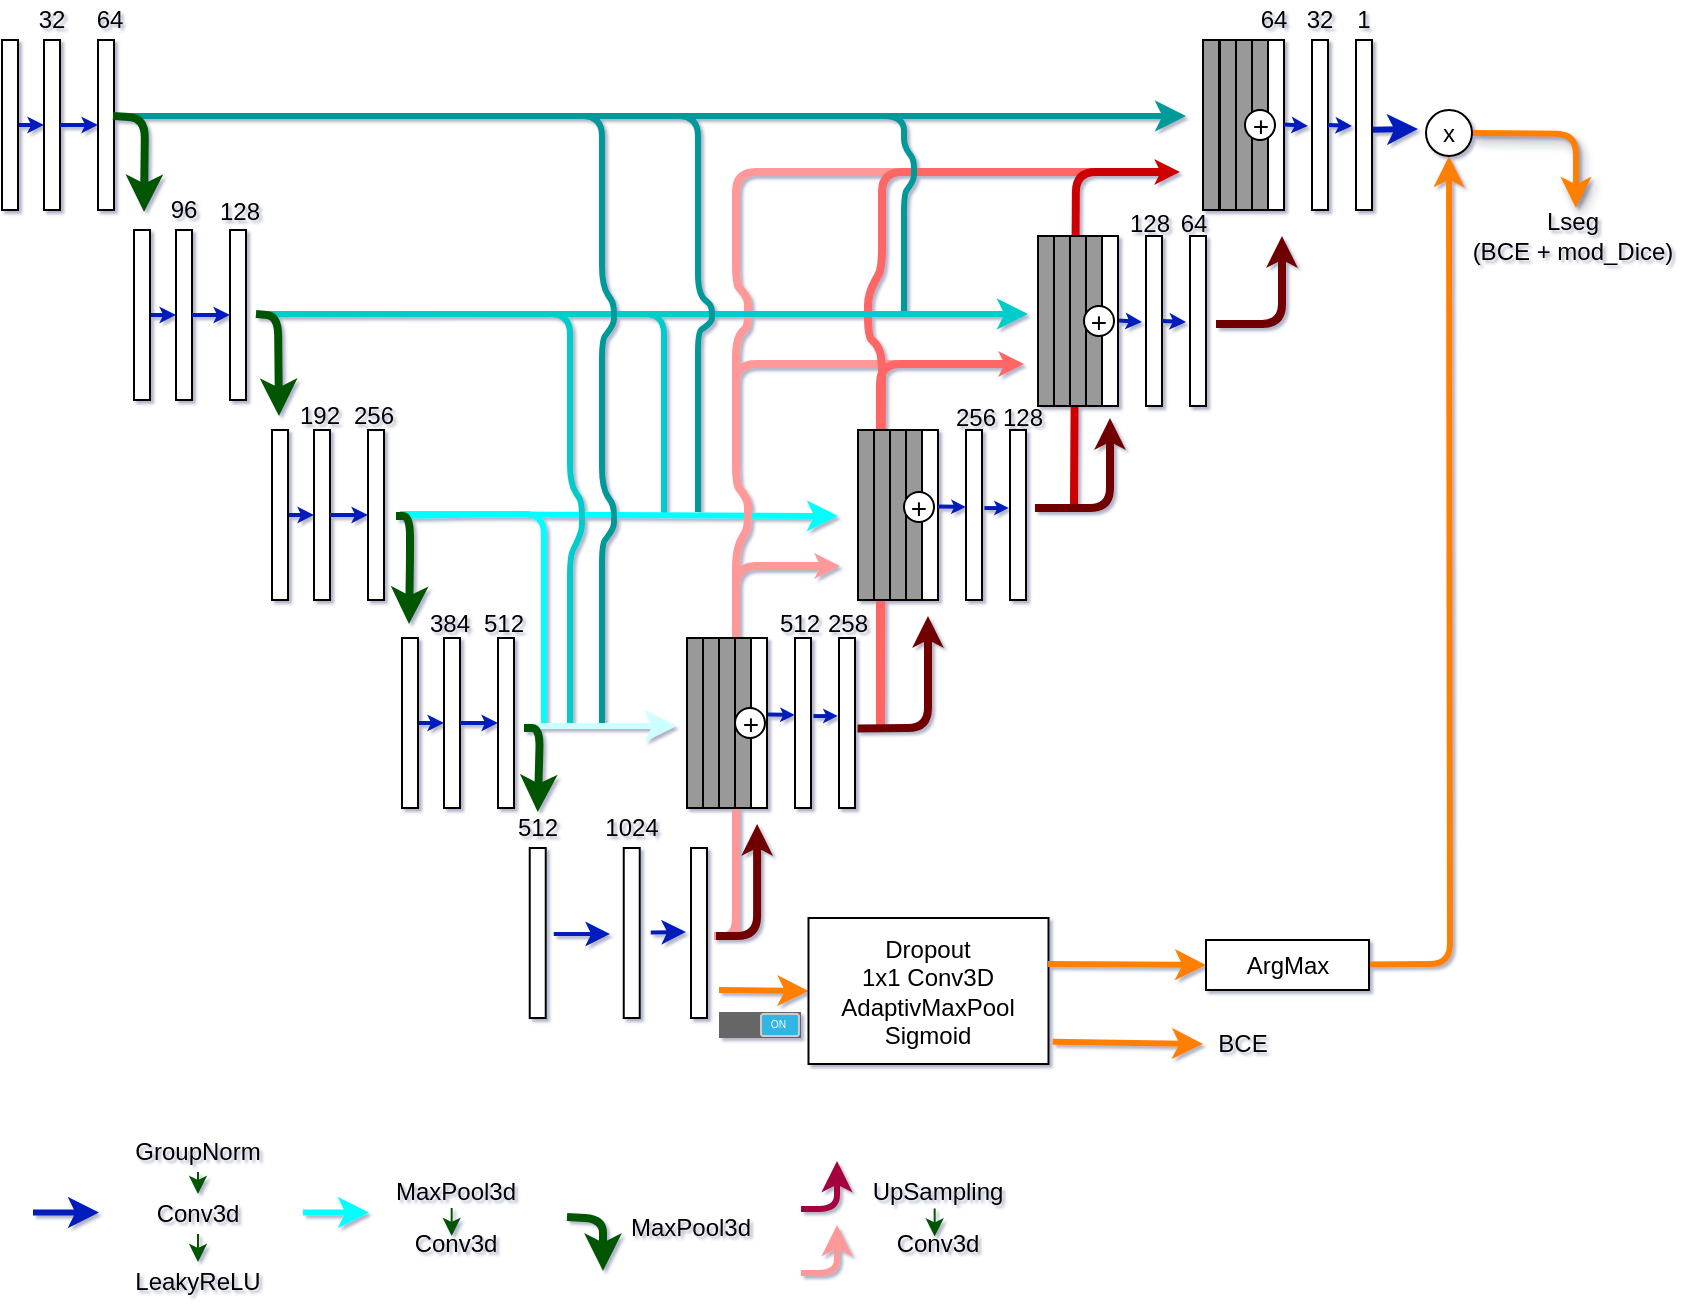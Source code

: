 <mxfile>
    <diagram id="_TOjUYoqqBVYfNQ4Psjr" name="Page-1">
        <mxGraphModel dx="988" dy="548" grid="0" gridSize="10" guides="1" tooltips="1" connect="1" arrows="1" fold="1" page="1" pageScale="1" pageWidth="850" pageHeight="1100" background="#FFFFFF" math="0" shadow="1">
            <root>
                <mxCell id="0"/>
                <mxCell id="1" parent="0"/>
                <mxCell id="22" style="edgeStyle=none;html=1;fillColor=#1ba1e2;targetPerimeterSpacing=4;sourcePerimeterSpacing=9;strokeWidth=4;shadow=0;endSize=0;startSize=4;strokeColor=#FF9999;" parent="1" edge="1">
                    <mxGeometry relative="1" as="geometry">
                        <mxPoint x="426" y="347" as="targetPoint"/>
                        <mxPoint x="363" y="532" as="sourcePoint"/>
                        <Array as="points">
                            <mxPoint x="374" y="532"/>
                            <mxPoint x="374" y="347"/>
                        </Array>
                    </mxGeometry>
                </mxCell>
                <mxCell id="66" style="edgeStyle=none;html=1;fillColor=#1ba1e2;targetPerimeterSpacing=4;sourcePerimeterSpacing=9;strokeWidth=4;shadow=0;endSize=0;startSize=4;strokeColor=#FF9999;endArrow=none;endFill=0;" parent="1" edge="1">
                    <mxGeometry relative="1" as="geometry">
                        <mxPoint x="501" y="246" as="targetPoint"/>
                        <mxPoint x="374" y="286" as="sourcePoint"/>
                        <Array as="points">
                            <mxPoint x="374" y="274"/>
                            <mxPoint x="374" y="246"/>
                        </Array>
                    </mxGeometry>
                </mxCell>
                <mxCell id="115" style="edgeStyle=none;html=1;shadow=0;sourcePerimeterSpacing=9;targetPerimeterSpacing=3;strokeWidth=3;fillColor=#f0a30a;strokeColor=#FF8000;exitX=0.25;exitY=1;exitDx=0;exitDy=0;entryX=0;entryY=0.5;entryDx=0;entryDy=0;" parent="1" target="124" edge="1">
                    <mxGeometry relative="1" as="geometry">
                        <mxPoint x="402" y="559" as="targetPoint"/>
                        <mxPoint x="365.5" y="559" as="sourcePoint"/>
                    </mxGeometry>
                </mxCell>
                <mxCell id="143" style="edgeStyle=none;html=1;strokeWidth=3;fillColor=#e3c800;strokeColor=#FF8000;exitX=1.017;exitY=0.847;exitDx=0;exitDy=0;entryX=0;entryY=0.5;entryDx=0;entryDy=0;exitPerimeter=0;" parent="1" source="124" target="157" edge="1">
                    <mxGeometry relative="1" as="geometry">
                        <mxPoint x="448" y="665" as="targetPoint"/>
                    </mxGeometry>
                </mxCell>
                <mxCell id="124" value="Dropout&lt;br&gt;1x1 Conv3D&lt;br&gt;AdaptivMaxPool&lt;br&gt;Sigmoid" style="rounded=0;whiteSpace=wrap;html=1;" parent="1" vertex="1">
                    <mxGeometry x="410.25" y="523" width="120" height="73" as="geometry"/>
                </mxCell>
                <mxCell id="125" style="edgeStyle=none;html=1;shadow=0;sourcePerimeterSpacing=9;targetPerimeterSpacing=3;strokeWidth=3;fillColor=#f0a30a;entryX=0;entryY=0.5;entryDx=0;entryDy=0;strokeColor=#FF8000;" parent="1" target="126" edge="1">
                    <mxGeometry relative="1" as="geometry">
                        <mxPoint x="914.5" y="770" as="targetPoint"/>
                        <mxPoint x="530" y="546" as="sourcePoint"/>
                        <Array as="points"/>
                    </mxGeometry>
                </mxCell>
                <mxCell id="161" style="edgeStyle=none;html=1;entryX=0.5;entryY=1;entryDx=0;entryDy=0;fillColor=#f0a30a;strokeWidth=3;strokeColor=#FF8000;" parent="1" source="126" target="158" edge="1">
                    <mxGeometry relative="1" as="geometry">
                        <Array as="points">
                            <mxPoint x="731" y="546"/>
                        </Array>
                    </mxGeometry>
                </mxCell>
                <mxCell id="126" value="ArgMax" style="rounded=0;whiteSpace=wrap;html=1;" parent="1" vertex="1">
                    <mxGeometry x="609" y="534" width="81.5" height="25" as="geometry"/>
                </mxCell>
                <mxCell id="130" style="edgeStyle=none;html=1;strokeColor=#001DBC;fillColor=#0050ef;strokeWidth=3;entryX=0;entryY=0.5;entryDx=0;entryDy=0;" parent="1" edge="1">
                    <mxGeometry relative="1" as="geometry">
                        <mxPoint x="715.0" y="128.5" as="targetPoint"/>
                        <mxPoint x="685" y="129" as="sourcePoint"/>
                    </mxGeometry>
                </mxCell>
                <mxCell id="157" value="&lt;font color=&quot;#000000&quot;&gt;BCE&lt;/font&gt;" style="text;html=1;strokeColor=none;fillColor=none;align=center;verticalAlign=middle;whiteSpace=wrap;rounded=0;" parent="1" vertex="1">
                    <mxGeometry x="607.5" y="576" width="39" height="20" as="geometry"/>
                </mxCell>
                <mxCell id="159" style="edgeStyle=none;html=1;shadow=1;strokeWidth=3;exitX=1;exitY=0.5;exitDx=0;exitDy=0;endSize=6;jumpSize=6;strokeColor=#FF8000;" parent="1" source="158" edge="1">
                    <mxGeometry relative="1" as="geometry">
                        <mxPoint x="794" y="168" as="targetPoint"/>
                        <Array as="points">
                            <mxPoint x="794" y="131"/>
                        </Array>
                    </mxGeometry>
                </mxCell>
                <mxCell id="158" value="x" style="ellipse;whiteSpace=wrap;html=1;aspect=fixed;" parent="1" vertex="1">
                    <mxGeometry x="719" y="119" width="23" height="23" as="geometry"/>
                </mxCell>
                <mxCell id="160" value="&lt;font color=&quot;#000000&quot;&gt;Lseg&lt;br&gt;(BCE + mod_Dice)&lt;br&gt;&lt;/font&gt;" style="text;html=1;strokeColor=none;fillColor=none;align=center;verticalAlign=middle;whiteSpace=wrap;rounded=0;" parent="1" vertex="1">
                    <mxGeometry x="736" y="172" width="113" height="20" as="geometry"/>
                </mxCell>
                <mxCell id="165" style="edgeStyle=none;html=1;strokeWidth=3;fillColor=#0050ef;strokeColor=#001DBC;" parent="1" edge="1">
                    <mxGeometry relative="1" as="geometry">
                        <mxPoint x="22.5" y="670.29" as="sourcePoint"/>
                        <mxPoint x="55.5" y="670.29" as="targetPoint"/>
                    </mxGeometry>
                </mxCell>
                <mxCell id="166" style="edgeStyle=none;html=1;exitX=1;exitY=0.5;exitDx=0;exitDy=0;fillColor=#008a00;strokeColor=#005700;strokeWidth=4;" parent="1" edge="1">
                    <mxGeometry relative="1" as="geometry">
                        <mxPoint x="307.5" y="699.5" as="targetPoint"/>
                        <mxPoint x="289.5" y="672.5" as="sourcePoint"/>
                        <Array as="points">
                            <mxPoint x="307.5" y="673.5"/>
                        </Array>
                    </mxGeometry>
                </mxCell>
                <mxCell id="168" style="edgeStyle=none;html=1;strokeWidth=3;fillColor=#d80073;strokeColor=#A50040;" parent="1" edge="1">
                    <mxGeometry relative="1" as="geometry">
                        <mxPoint x="424.5" y="644.5" as="targetPoint"/>
                        <mxPoint x="406.5" y="668.5" as="sourcePoint"/>
                        <Array as="points">
                            <mxPoint x="424.5" y="668.5"/>
                        </Array>
                    </mxGeometry>
                </mxCell>
                <mxCell id="170" value="&lt;font color=&quot;#000000&quot;&gt;MaxPool3d&lt;/font&gt;" style="text;html=1;strokeColor=none;fillColor=none;align=center;verticalAlign=middle;whiteSpace=wrap;rounded=0;" parent="1" vertex="1">
                    <mxGeometry x="307" y="668" width="89" height="20" as="geometry"/>
                </mxCell>
                <mxCell id="174" style="edgeStyle=none;html=1;strokeWidth=1;fillColor=#008a00;strokeColor=#005700;" parent="1" source="175" target="177" edge="1">
                    <mxGeometry relative="1" as="geometry"/>
                </mxCell>
                <mxCell id="175" value="&lt;font color=&quot;#000000&quot;&gt;GroupNorm&lt;/font&gt;" style="text;html=1;strokeColor=none;fillColor=none;align=center;verticalAlign=middle;whiteSpace=wrap;rounded=0;" parent="1" vertex="1">
                    <mxGeometry x="70" y="630" width="70" height="20" as="geometry"/>
                </mxCell>
                <mxCell id="176" style="edgeStyle=none;html=1;strokeWidth=1;fillColor=#008a00;strokeColor=#005700;" parent="1" source="177" target="178" edge="1">
                    <mxGeometry relative="1" as="geometry"/>
                </mxCell>
                <mxCell id="177" value="&lt;font color=&quot;#000000&quot;&gt;Conv3d&lt;/font&gt;" style="text;html=1;strokeColor=none;fillColor=none;align=center;verticalAlign=middle;whiteSpace=wrap;rounded=0;" parent="1" vertex="1">
                    <mxGeometry x="70" y="661" width="70" height="20" as="geometry"/>
                </mxCell>
                <mxCell id="178" value="&lt;font color=&quot;#000000&quot;&gt;LeakyReLU&lt;/font&gt;" style="text;html=1;strokeColor=none;fillColor=none;align=center;verticalAlign=middle;whiteSpace=wrap;rounded=0;" parent="1" vertex="1">
                    <mxGeometry x="70" y="695" width="70" height="20" as="geometry"/>
                </mxCell>
                <mxCell id="184" style="edgeStyle=none;html=1;strokeWidth=3;fillColor=#d80073;strokeColor=#FF9999;" parent="1" edge="1">
                    <mxGeometry relative="1" as="geometry">
                        <mxPoint x="424.5" y="676.5" as="targetPoint"/>
                        <mxPoint x="406.5" y="700.5" as="sourcePoint"/>
                        <Array as="points">
                            <mxPoint x="424.5" y="700.5"/>
                        </Array>
                    </mxGeometry>
                </mxCell>
                <mxCell id="185" style="edgeStyle=none;html=1;strokeWidth=3;fillColor=#0050ef;strokeColor=#00FFFF;" parent="1" edge="1">
                    <mxGeometry relative="1" as="geometry">
                        <mxPoint x="157.5" y="670.29" as="sourcePoint"/>
                        <mxPoint x="190.5" y="670.29" as="targetPoint"/>
                    </mxGeometry>
                </mxCell>
                <mxCell id="186" value="&lt;font color=&quot;#000000&quot;&gt;Conv3d&lt;/font&gt;" style="text;html=1;strokeColor=none;fillColor=none;align=center;verticalAlign=middle;whiteSpace=wrap;rounded=0;" parent="1" vertex="1">
                    <mxGeometry x="198.5" y="676" width="70" height="20" as="geometry"/>
                </mxCell>
                <mxCell id="187" value="&lt;font color=&quot;#000000&quot;&gt;MaxPool3d&lt;/font&gt;" style="text;html=1;strokeColor=none;fillColor=none;align=center;verticalAlign=middle;whiteSpace=wrap;rounded=0;" parent="1" vertex="1">
                    <mxGeometry x="198.5" y="650" width="70" height="20" as="geometry"/>
                </mxCell>
                <mxCell id="188" style="edgeStyle=none;html=1;strokeWidth=1;fillColor=#008a00;strokeColor=#005700;" parent="1" edge="1">
                    <mxGeometry relative="1" as="geometry">
                        <mxPoint x="231.83" y="668" as="sourcePoint"/>
                        <mxPoint x="231.83" y="682" as="targetPoint"/>
                    </mxGeometry>
                </mxCell>
                <mxCell id="189" style="edgeStyle=none;html=1;strokeWidth=2;fillColor=#0050ef;strokeColor=#001DBC;entryX=0;entryY=0.5;entryDx=0;entryDy=0;endSize=2;" parent="1" source="190" target="192" edge="1">
                    <mxGeometry relative="1" as="geometry">
                        <mxPoint x="26" y="127" as="targetPoint"/>
                    </mxGeometry>
                </mxCell>
                <mxCell id="190" value="" style="rounded=0;whiteSpace=wrap;html=1;" parent="1" vertex="1">
                    <mxGeometry x="7" y="84" width="8" height="85" as="geometry"/>
                </mxCell>
                <mxCell id="191" value="" style="rounded=0;whiteSpace=wrap;html=1;" parent="1" vertex="1">
                    <mxGeometry x="55" y="84" width="8" height="85" as="geometry"/>
                </mxCell>
                <mxCell id="192" value="" style="rounded=0;whiteSpace=wrap;html=1;" parent="1" vertex="1">
                    <mxGeometry x="28" y="84" width="8" height="85" as="geometry"/>
                </mxCell>
                <mxCell id="193" value="&lt;font color=&quot;#000000&quot;&gt;32&lt;/font&gt;" style="text;html=1;strokeColor=none;fillColor=none;align=center;verticalAlign=middle;whiteSpace=wrap;rounded=0;" parent="1" vertex="1">
                    <mxGeometry x="12" y="64" width="40" height="20" as="geometry"/>
                </mxCell>
                <mxCell id="194" style="edgeStyle=none;html=1;strokeWidth=2;fillColor=#0050ef;strokeColor=#001DBC;entryX=0;entryY=0.5;entryDx=0;entryDy=0;exitX=1;exitY=0.5;exitDx=0;exitDy=0;endSize=2;" parent="1" source="192" target="191" edge="1">
                    <mxGeometry relative="1" as="geometry">
                        <mxPoint x="25" y="136.5" as="sourcePoint"/>
                        <mxPoint x="38" y="136.5" as="targetPoint"/>
                    </mxGeometry>
                </mxCell>
                <mxCell id="195" value="&lt;font color=&quot;#000000&quot;&gt;64&lt;/font&gt;" style="text;html=1;strokeColor=none;fillColor=none;align=center;verticalAlign=middle;whiteSpace=wrap;rounded=0;" parent="1" vertex="1">
                    <mxGeometry x="41" y="64" width="40" height="20" as="geometry"/>
                </mxCell>
                <mxCell id="196" value="" style="rounded=0;whiteSpace=wrap;html=1;" parent="1" vertex="1">
                    <mxGeometry x="662" y="84" width="8" height="85" as="geometry"/>
                </mxCell>
                <mxCell id="197" value="&lt;font color=&quot;#000000&quot;&gt;32&lt;/font&gt;&lt;span style=&quot;color: rgba(0 , 0 , 0 , 0) ; font-family: monospace ; font-size: 0px&quot;&gt;%3CmxGraphModel%3E%3Croot%3E%3CmxCell%20id%3D%220%22%2F%3E%3CmxCell%20id%3D%221%22%20parent%3D%220%22%2F%3E%3CmxCell%20id%3D%222%22%20value%3D%22%22%20style%3D%22rounded%3D0%3BwhiteSpace%3Dwrap%3Bhtml%3D1%3BfillColor%3D%23999999%3B%22%20vertex%3D%221%22%20parent%3D%221%22%3E%3CmxGeometry%20x%3D%22435%22%20y%3D%22279%22%20width%3D%228%22%20height%3D%2285%22%20as%3D%22geometry%22%2F%3E%3C%2FmxCell%3E%3C%2Froot%3E%3C%2FmxGraphModel%3E&lt;/span&gt;" style="text;html=1;strokeColor=none;fillColor=none;align=center;verticalAlign=middle;whiteSpace=wrap;rounded=0;" parent="1" vertex="1">
                    <mxGeometry x="646" y="64" width="40" height="20" as="geometry"/>
                </mxCell>
                <mxCell id="198" value="&lt;font color=&quot;#000000&quot;&gt;64&lt;/font&gt;" style="text;html=1;strokeColor=none;fillColor=none;align=center;verticalAlign=middle;whiteSpace=wrap;rounded=0;" parent="1" vertex="1">
                    <mxGeometry x="622.5" y="64" width="40" height="20" as="geometry"/>
                </mxCell>
                <mxCell id="199" style="edgeStyle=none;html=1;strokeWidth=2;fillColor=#0050ef;strokeColor=#001DBC;exitX=1;exitY=0.5;exitDx=0;exitDy=0;endSize=2;" parent="1" source="196" edge="1">
                    <mxGeometry relative="1" as="geometry">
                        <mxPoint x="681" y="163" as="sourcePoint"/>
                        <mxPoint x="682" y="127" as="targetPoint"/>
                        <Array as="points"/>
                    </mxGeometry>
                </mxCell>
                <mxCell id="200" value="" style="rounded=0;whiteSpace=wrap;html=1;" parent="1" vertex="1">
                    <mxGeometry x="684" y="84" width="8" height="85" as="geometry"/>
                </mxCell>
                <mxCell id="201" value="" style="rounded=0;whiteSpace=wrap;html=1;" parent="1" vertex="1">
                    <mxGeometry x="640" y="84" width="8" height="85" as="geometry"/>
                </mxCell>
                <mxCell id="202" value="" style="rounded=0;whiteSpace=wrap;html=1;fillColor=#999999;" parent="1" vertex="1">
                    <mxGeometry x="632" y="84" width="8" height="85" as="geometry"/>
                </mxCell>
                <mxCell id="203" style="edgeStyle=none;html=1;strokeWidth=2;fillColor=#0050ef;strokeColor=#001DBC;exitX=1;exitY=0.5;exitDx=0;exitDy=0;endSize=2;" parent="1" edge="1">
                    <mxGeometry relative="1" as="geometry">
                        <mxPoint x="648" y="126.25" as="sourcePoint"/>
                        <mxPoint x="660" y="127" as="targetPoint"/>
                        <Array as="points"/>
                    </mxGeometry>
                </mxCell>
                <mxCell id="205" value="" style="rounded=0;whiteSpace=wrap;html=1;fillColor=#999999;" parent="1" vertex="1">
                    <mxGeometry x="624" y="84" width="8" height="85" as="geometry"/>
                </mxCell>
                <mxCell id="204" value="&lt;font style=&quot;font-size: 14px&quot;&gt;+&lt;/font&gt;" style="ellipse;whiteSpace=wrap;html=1;aspect=fixed;" parent="1" vertex="1">
                    <mxGeometry x="628.5" y="119" width="15" height="15" as="geometry"/>
                </mxCell>
                <mxCell id="206" style="edgeStyle=none;html=1;strokeWidth=2;fillColor=#0050ef;strokeColor=#001DBC;entryX=0;entryY=0.5;entryDx=0;entryDy=0;endSize=2;" parent="1" source="207" target="209" edge="1">
                    <mxGeometry relative="1" as="geometry">
                        <mxPoint x="92" y="222" as="targetPoint"/>
                    </mxGeometry>
                </mxCell>
                <mxCell id="207" value="" style="rounded=0;whiteSpace=wrap;html=1;" parent="1" vertex="1">
                    <mxGeometry x="73" y="179" width="8" height="85" as="geometry"/>
                </mxCell>
                <mxCell id="208" value="" style="rounded=0;whiteSpace=wrap;html=1;" parent="1" vertex="1">
                    <mxGeometry x="121" y="179" width="8" height="85" as="geometry"/>
                </mxCell>
                <mxCell id="209" value="" style="rounded=0;whiteSpace=wrap;html=1;" parent="1" vertex="1">
                    <mxGeometry x="94" y="179" width="8" height="85" as="geometry"/>
                </mxCell>
                <mxCell id="210" value="&lt;font color=&quot;#000000&quot;&gt;96&lt;/font&gt;" style="text;html=1;strokeColor=none;fillColor=none;align=center;verticalAlign=middle;whiteSpace=wrap;rounded=0;" parent="1" vertex="1">
                    <mxGeometry x="78" y="159" width="40" height="20" as="geometry"/>
                </mxCell>
                <mxCell id="211" style="edgeStyle=none;html=1;strokeWidth=2;fillColor=#0050ef;strokeColor=#001DBC;entryX=0;entryY=0.5;entryDx=0;entryDy=0;exitX=1;exitY=0.5;exitDx=0;exitDy=0;endSize=2;" parent="1" source="209" target="208" edge="1">
                    <mxGeometry relative="1" as="geometry">
                        <mxPoint x="91" y="231.5" as="sourcePoint"/>
                        <mxPoint x="104" y="231.5" as="targetPoint"/>
                    </mxGeometry>
                </mxCell>
                <mxCell id="212" value="&lt;font color=&quot;#000000&quot;&gt;128&lt;/font&gt;" style="text;html=1;strokeColor=none;fillColor=none;align=center;verticalAlign=middle;whiteSpace=wrap;rounded=0;" parent="1" vertex="1">
                    <mxGeometry x="105.5" y="160" width="40" height="20" as="geometry"/>
                </mxCell>
                <mxCell id="225" value="&lt;font color=&quot;#000000&quot;&gt;128&lt;/font&gt;" style="text;html=1;strokeColor=none;fillColor=none;align=center;verticalAlign=middle;whiteSpace=wrap;rounded=0;" parent="1" vertex="1">
                    <mxGeometry x="560.5" y="166" width="40" height="20" as="geometry"/>
                </mxCell>
                <mxCell id="226" value="&lt;font color=&quot;#000000&quot;&gt;64&lt;/font&gt;" style="text;html=1;strokeColor=none;fillColor=none;align=center;verticalAlign=middle;whiteSpace=wrap;rounded=0;" parent="1" vertex="1">
                    <mxGeometry x="582.5" y="166" width="40" height="20" as="geometry"/>
                </mxCell>
                <mxCell id="228" style="edgeStyle=none;html=1;strokeWidth=2;fillColor=#0050ef;strokeColor=#001DBC;entryX=0;entryY=0.5;entryDx=0;entryDy=0;endSize=2;" parent="1" source="229" target="231" edge="1">
                    <mxGeometry relative="1" as="geometry">
                        <mxPoint x="161" y="322" as="targetPoint"/>
                    </mxGeometry>
                </mxCell>
                <mxCell id="229" value="" style="rounded=0;whiteSpace=wrap;html=1;" parent="1" vertex="1">
                    <mxGeometry x="142" y="279" width="8" height="85" as="geometry"/>
                </mxCell>
                <mxCell id="230" value="" style="rounded=0;whiteSpace=wrap;html=1;" parent="1" vertex="1">
                    <mxGeometry x="190" y="279" width="8" height="85" as="geometry"/>
                </mxCell>
                <mxCell id="231" value="" style="rounded=0;whiteSpace=wrap;html=1;" parent="1" vertex="1">
                    <mxGeometry x="163" y="279" width="8" height="85" as="geometry"/>
                </mxCell>
                <mxCell id="232" style="edgeStyle=none;html=1;strokeWidth=2;fillColor=#0050ef;strokeColor=#001DBC;entryX=0;entryY=0.5;entryDx=0;entryDy=0;exitX=1;exitY=0.5;exitDx=0;exitDy=0;endSize=2;" parent="1" source="231" target="230" edge="1">
                    <mxGeometry relative="1" as="geometry">
                        <mxPoint x="160" y="331.5" as="sourcePoint"/>
                        <mxPoint x="173" y="331.5" as="targetPoint"/>
                    </mxGeometry>
                </mxCell>
                <mxCell id="75" style="edgeStyle=none;html=1;fillColor=#a20025;strokeColor=#6F0000;targetPerimeterSpacing=3;sourcePerimeterSpacing=9;strokeWidth=4;endSize=3;startSize=3;" parent="1" edge="1">
                    <mxGeometry relative="1" as="geometry">
                        <mxPoint x="561" y="273" as="targetPoint"/>
                        <mxPoint x="523.5" y="318" as="sourcePoint"/>
                        <Array as="points">
                            <mxPoint x="561" y="318"/>
                        </Array>
                    </mxGeometry>
                </mxCell>
                <mxCell id="244" value="&lt;font color=&quot;#000000&quot;&gt;256&lt;/font&gt;" style="text;html=1;strokeColor=none;fillColor=none;align=center;verticalAlign=middle;whiteSpace=wrap;rounded=0;" parent="1" vertex="1">
                    <mxGeometry x="172.5" y="262" width="40" height="20" as="geometry"/>
                </mxCell>
                <mxCell id="245" value="&lt;font color=&quot;#000000&quot;&gt;192&lt;/font&gt;" style="text;html=1;strokeColor=none;fillColor=none;align=center;verticalAlign=middle;whiteSpace=wrap;rounded=0;" parent="1" vertex="1">
                    <mxGeometry x="145.5" y="262" width="40" height="20" as="geometry"/>
                </mxCell>
                <mxCell id="247" value="&lt;font color=&quot;#000000&quot;&gt;128&lt;/font&gt;" style="text;html=1;strokeColor=none;fillColor=none;align=center;verticalAlign=middle;whiteSpace=wrap;rounded=0;" parent="1" vertex="1">
                    <mxGeometry x="496.5" y="263" width="40.5" height="20" as="geometry"/>
                </mxCell>
                <mxCell id="251" style="edgeStyle=none;html=1;strokeWidth=2;fillColor=#0050ef;strokeColor=#001DBC;entryX=0;entryY=0.5;entryDx=0;entryDy=0;endSize=2;" parent="1" source="252" target="254" edge="1">
                    <mxGeometry relative="1" as="geometry">
                        <mxPoint x="226" y="426" as="targetPoint"/>
                    </mxGeometry>
                </mxCell>
                <mxCell id="252" value="" style="rounded=0;whiteSpace=wrap;html=1;" parent="1" vertex="1">
                    <mxGeometry x="207" y="383" width="8" height="85" as="geometry"/>
                </mxCell>
                <mxCell id="253" value="" style="rounded=0;whiteSpace=wrap;html=1;" parent="1" vertex="1">
                    <mxGeometry x="255" y="383" width="8" height="85" as="geometry"/>
                </mxCell>
                <mxCell id="254" value="" style="rounded=0;whiteSpace=wrap;html=1;" parent="1" vertex="1">
                    <mxGeometry x="228" y="383" width="8" height="85" as="geometry"/>
                </mxCell>
                <mxCell id="255" style="edgeStyle=none;html=1;strokeWidth=2;fillColor=#0050ef;strokeColor=#001DBC;entryX=0;entryY=0.5;entryDx=0;entryDy=0;exitX=1;exitY=0.5;exitDx=0;exitDy=0;endSize=2;" parent="1" source="254" target="253" edge="1">
                    <mxGeometry relative="1" as="geometry">
                        <mxPoint x="225" y="435.5" as="sourcePoint"/>
                        <mxPoint x="238" y="435.5" as="targetPoint"/>
                    </mxGeometry>
                </mxCell>
                <mxCell id="256" value="" style="rounded=0;whiteSpace=wrap;html=1;" parent="1" vertex="1">
                    <mxGeometry x="403.5" y="383" width="8" height="85" as="geometry"/>
                </mxCell>
                <mxCell id="257" style="edgeStyle=none;html=1;strokeWidth=2;fillColor=#0050ef;strokeColor=#001DBC;exitX=1.15;exitY=0.471;exitDx=0;exitDy=0;exitPerimeter=0;startSize=3;endSize=1;entryX=-0.081;entryY=0.471;entryDx=0;entryDy=0;entryPerimeter=0;" parent="1" edge="1">
                    <mxGeometry relative="1" as="geometry">
                        <mxPoint x="412.7" y="422.035" as="sourcePoint"/>
                        <mxPoint x="424.852" y="422.035" as="targetPoint"/>
                        <Array as="points"/>
                    </mxGeometry>
                </mxCell>
                <mxCell id="258" value="" style="rounded=0;whiteSpace=wrap;html=1;" parent="1" vertex="1">
                    <mxGeometry x="425.5" y="383" width="8" height="85" as="geometry"/>
                </mxCell>
                <mxCell id="261" style="edgeStyle=none;html=1;strokeWidth=2;fillColor=#0050ef;strokeColor=#001DBC;exitX=1;exitY=0.5;exitDx=0;exitDy=0;endSize=1;entryX=-0.019;entryY=0.453;entryDx=0;entryDy=0;entryPerimeter=0;" parent="1" target="256" edge="1">
                    <mxGeometry relative="1" as="geometry">
                        <mxPoint x="389.5" y="421.25" as="sourcePoint"/>
                        <mxPoint x="401.5" y="422" as="targetPoint"/>
                        <Array as="points"/>
                    </mxGeometry>
                </mxCell>
                <mxCell id="266" value="&lt;font color=&quot;#000000&quot;&gt;512&lt;/font&gt;" style="text;html=1;strokeColor=none;fillColor=none;align=center;verticalAlign=middle;whiteSpace=wrap;rounded=0;" parent="1" vertex="1">
                    <mxGeometry x="237.5" y="366" width="40" height="20" as="geometry"/>
                </mxCell>
                <mxCell id="267" value="&lt;font color=&quot;#000000&quot;&gt;384&lt;/font&gt;" style="text;html=1;strokeColor=none;fillColor=none;align=center;verticalAlign=middle;whiteSpace=wrap;rounded=0;" parent="1" vertex="1">
                    <mxGeometry x="210.5" y="366" width="40" height="20" as="geometry"/>
                </mxCell>
                <mxCell id="268" value="&lt;font color=&quot;#000000&quot;&gt;512&lt;/font&gt;" style="text;html=1;strokeColor=none;fillColor=none;align=center;verticalAlign=middle;whiteSpace=wrap;rounded=0;" parent="1" vertex="1">
                    <mxGeometry x="385.75" y="366" width="40" height="20" as="geometry"/>
                </mxCell>
                <mxCell id="269" value="&lt;font color=&quot;#000000&quot;&gt;258&lt;/font&gt;" style="text;html=1;strokeColor=none;fillColor=none;align=center;verticalAlign=middle;whiteSpace=wrap;rounded=0;" parent="1" vertex="1">
                    <mxGeometry x="410.25" y="366" width="40" height="20" as="geometry"/>
                </mxCell>
                <mxCell id="271" value="&lt;font color=&quot;#000000&quot;&gt;512&lt;/font&gt;" style="text;html=1;strokeColor=none;fillColor=none;align=center;verticalAlign=middle;whiteSpace=wrap;rounded=0;" parent="1" vertex="1">
                    <mxGeometry x="254.87" y="468" width="40" height="20" as="geometry"/>
                </mxCell>
                <mxCell id="272" value="&lt;font color=&quot;#000000&quot;&gt;1024&lt;/font&gt;" style="text;html=1;strokeColor=none;fillColor=none;align=center;verticalAlign=middle;whiteSpace=wrap;rounded=0;" parent="1" vertex="1">
                    <mxGeometry x="301.87" y="468" width="40" height="20" as="geometry"/>
                </mxCell>
                <mxCell id="273" value="" style="rounded=0;whiteSpace=wrap;html=1;" parent="1" vertex="1">
                    <mxGeometry x="270.87" y="488" width="8" height="85" as="geometry"/>
                </mxCell>
                <mxCell id="274" value="" style="rounded=0;whiteSpace=wrap;html=1;" parent="1" vertex="1">
                    <mxGeometry x="317.87" y="488" width="8" height="85" as="geometry"/>
                </mxCell>
                <mxCell id="275" style="edgeStyle=none;html=1;strokeWidth=2;fillColor=#0050ef;strokeColor=#001DBC;" parent="1" edge="1">
                    <mxGeometry relative="1" as="geometry">
                        <mxPoint x="282.87" y="531" as="sourcePoint"/>
                        <mxPoint x="311" y="531" as="targetPoint"/>
                    </mxGeometry>
                </mxCell>
                <mxCell id="276" value="" style="rounded=0;whiteSpace=wrap;html=1;" parent="1" vertex="1">
                    <mxGeometry x="351.5" y="488" width="8" height="85" as="geometry"/>
                </mxCell>
                <mxCell id="277" style="edgeStyle=none;html=1;strokeWidth=2;fillColor=#0050ef;strokeColor=#001DBC;" parent="1" edge="1">
                    <mxGeometry relative="1" as="geometry">
                        <mxPoint x="331.37" y="530.21" as="sourcePoint"/>
                        <mxPoint x="349" y="530" as="targetPoint"/>
                    </mxGeometry>
                </mxCell>
                <mxCell id="111" style="edgeStyle=none;html=1;shadow=0;sourcePerimeterSpacing=9;targetPerimeterSpacing=3;strokeWidth=3;fillColor=#60a917;strokeColor=#009999;" parent="1" edge="1">
                    <mxGeometry relative="1" as="geometry">
                        <mxPoint x="599" y="122" as="targetPoint"/>
                        <mxPoint x="64" y="122" as="sourcePoint"/>
                    </mxGeometry>
                </mxCell>
                <mxCell id="281" style="edgeStyle=none;html=1;shadow=0;sourcePerimeterSpacing=9;targetPerimeterSpacing=3;strokeWidth=3;fillColor=#60a917;strokeColor=#00CCCC;endArrow=none;endFill=0;" parent="1" edge="1">
                    <mxGeometry relative="1" as="geometry">
                        <mxPoint x="338" y="323" as="targetPoint"/>
                        <mxPoint x="134.0" y="221.1" as="sourcePoint"/>
                        <Array as="points">
                            <mxPoint x="338" y="221"/>
                            <mxPoint x="338" y="305"/>
                        </Array>
                    </mxGeometry>
                </mxCell>
                <mxCell id="282" style="edgeStyle=none;html=1;shadow=0;sourcePerimeterSpacing=9;targetPerimeterSpacing=3;strokeWidth=3;fillColor=#60a917;strokeColor=#00FFFF;endArrow=none;endFill=0;" parent="1" edge="1">
                    <mxGeometry relative="1" as="geometry">
                        <mxPoint x="278" y="427" as="targetPoint"/>
                        <mxPoint x="206" y="321" as="sourcePoint"/>
                        <Array as="points">
                            <mxPoint x="278" y="321"/>
                            <mxPoint x="278" y="412"/>
                        </Array>
                    </mxGeometry>
                </mxCell>
                <mxCell id="118" style="edgeStyle=none;html=1;shadow=0;sourcePerimeterSpacing=9;targetPerimeterSpacing=3;strokeWidth=3;fillColor=#60a917;strokeColor=#00FFFF;" parent="1" edge="1">
                    <mxGeometry relative="1" as="geometry">
                        <mxPoint x="425" y="322" as="targetPoint"/>
                        <mxPoint x="205" y="322" as="sourcePoint"/>
                        <Array as="points">
                            <mxPoint x="249" y="321.26"/>
                        </Array>
                    </mxGeometry>
                </mxCell>
                <mxCell id="283" style="edgeStyle=none;html=1;shadow=0;sourcePerimeterSpacing=9;targetPerimeterSpacing=3;strokeWidth=3;fillColor=#60a917;strokeColor=#00CCCC;endArrow=none;endFill=0;" parent="1" edge="1">
                    <mxGeometry relative="1" as="geometry">
                        <mxPoint x="291" y="427" as="targetPoint"/>
                        <mxPoint x="135" y="221" as="sourcePoint"/>
                        <Array as="points">
                            <mxPoint x="291" y="221"/>
                            <mxPoint x="291" y="306"/>
                            <mxPoint x="297" y="315"/>
                            <mxPoint x="297" y="330"/>
                            <mxPoint x="291" y="342"/>
                            <mxPoint x="291" y="409"/>
                        </Array>
                    </mxGeometry>
                </mxCell>
                <mxCell id="285" style="edgeStyle=none;html=1;fillColor=#1ba1e2;targetPerimeterSpacing=4;sourcePerimeterSpacing=9;strokeWidth=4;shadow=0;endSize=0;startSize=4;strokeColor=#FF6666;" parent="1" edge="1">
                    <mxGeometry relative="1" as="geometry">
                        <mxPoint x="518" y="246" as="targetPoint"/>
                        <mxPoint x="446" y="430" as="sourcePoint"/>
                        <Array as="points">
                            <mxPoint x="446" y="246"/>
                        </Array>
                    </mxGeometry>
                </mxCell>
                <mxCell id="246" value="&lt;font color=&quot;#000000&quot;&gt;256&lt;/font&gt;" style="text;html=1;strokeColor=none;fillColor=none;align=center;verticalAlign=middle;whiteSpace=wrap;rounded=0;" parent="1" vertex="1">
                    <mxGeometry x="473.5" y="263" width="40" height="20" as="geometry"/>
                </mxCell>
                <mxCell id="76" style="edgeStyle=none;html=1;fillColor=#a20025;strokeColor=#6F0000;targetPerimeterSpacing=3;sourcePerimeterSpacing=9;strokeWidth=4;endSize=3;startSize=3;" parent="1" edge="1">
                    <mxGeometry relative="1" as="geometry">
                        <mxPoint x="647" y="182" as="targetPoint"/>
                        <mxPoint x="614" y="226" as="sourcePoint"/>
                        <Array as="points">
                            <mxPoint x="647" y="226"/>
                        </Array>
                    </mxGeometry>
                </mxCell>
                <mxCell id="214" value="" style="rounded=0;whiteSpace=wrap;html=1;" parent="1" vertex="1">
                    <mxGeometry x="579" y="182" width="8" height="85" as="geometry"/>
                </mxCell>
                <mxCell id="217" style="edgeStyle=none;html=1;strokeWidth=2;fillColor=#0050ef;strokeColor=#001DBC;exitX=1;exitY=0.5;exitDx=0;exitDy=0;endSize=2;" parent="1" source="214" edge="1">
                    <mxGeometry relative="1" as="geometry">
                        <mxPoint x="598" y="261" as="sourcePoint"/>
                        <mxPoint x="599" y="225" as="targetPoint"/>
                        <Array as="points"/>
                    </mxGeometry>
                </mxCell>
                <mxCell id="218" value="" style="rounded=0;whiteSpace=wrap;html=1;" parent="1" vertex="1">
                    <mxGeometry x="601" y="182" width="8" height="85" as="geometry"/>
                </mxCell>
                <mxCell id="221" style="edgeStyle=none;html=1;strokeWidth=2;fillColor=#0050ef;strokeColor=#001DBC;exitX=1;exitY=0.5;exitDx=0;exitDy=0;endSize=2;" parent="1" edge="1">
                    <mxGeometry relative="1" as="geometry">
                        <mxPoint x="565" y="224.25" as="sourcePoint"/>
                        <mxPoint x="577" y="225" as="targetPoint"/>
                        <Array as="points"/>
                    </mxGeometry>
                </mxCell>
                <mxCell id="71" style="edgeStyle=none;html=1;fillColor=#1ba1e2;targetPerimeterSpacing=4;sourcePerimeterSpacing=9;strokeWidth=4;shadow=0;endSize=0;startSize=4;strokeColor=#FF9999;endArrow=none;endFill=0;" parent="1" edge="1">
                    <mxGeometry relative="1" as="geometry">
                        <mxPoint x="584" y="150" as="targetPoint"/>
                        <mxPoint x="374" y="532" as="sourcePoint"/>
                        <Array as="points">
                            <mxPoint x="374" y="338"/>
                            <mxPoint x="380" y="328"/>
                            <mxPoint x="380" y="314"/>
                            <mxPoint x="374" y="306"/>
                            <mxPoint x="374" y="233"/>
                            <mxPoint x="380" y="227"/>
                            <mxPoint x="380" y="213"/>
                            <mxPoint x="374" y="206"/>
                            <mxPoint x="374" y="150"/>
                        </Array>
                    </mxGeometry>
                </mxCell>
                <mxCell id="288" style="edgeStyle=none;html=1;fillColor=#1ba1e2;targetPerimeterSpacing=4;sourcePerimeterSpacing=9;strokeWidth=4;shadow=0;endSize=0;startSize=4;strokeColor=#FF6666;endArrow=none;endFill=0;" parent="1" edge="1">
                    <mxGeometry relative="1" as="geometry">
                        <mxPoint x="558" y="150" as="targetPoint"/>
                        <mxPoint x="446.5" y="430" as="sourcePoint"/>
                        <Array as="points">
                            <mxPoint x="447" y="239"/>
                            <mxPoint x="440" y="232"/>
                            <mxPoint x="440" y="211"/>
                            <mxPoint x="447" y="198"/>
                            <mxPoint x="447" y="150"/>
                        </Array>
                    </mxGeometry>
                </mxCell>
                <mxCell id="290" style="edgeStyle=none;html=1;fillColor=#1ba1e2;targetPerimeterSpacing=4;sourcePerimeterSpacing=9;strokeWidth=4;shadow=0;endSize=0;startSize=4;endArrow=classic;endFill=1;strokeColor=#CC0000;" parent="1" edge="1">
                    <mxGeometry relative="1" as="geometry">
                        <mxPoint x="596" y="150" as="targetPoint"/>
                        <mxPoint x="543" y="316" as="sourcePoint"/>
                        <Array as="points">
                            <mxPoint x="544" y="150"/>
                        </Array>
                    </mxGeometry>
                </mxCell>
                <mxCell id="233" value="" style="rounded=0;whiteSpace=wrap;html=1;" parent="1" vertex="1">
                    <mxGeometry x="489" y="279" width="8" height="85" as="geometry"/>
                </mxCell>
                <mxCell id="234" style="edgeStyle=none;html=1;strokeWidth=2;fillColor=#0050ef;strokeColor=#001DBC;exitX=1.15;exitY=0.471;exitDx=0;exitDy=0;exitPerimeter=0;startSize=3;endSize=1;entryX=-0.081;entryY=0.471;entryDx=0;entryDy=0;entryPerimeter=0;" parent="1" edge="1">
                    <mxGeometry relative="1" as="geometry">
                        <mxPoint x="498.2" y="318.035" as="sourcePoint"/>
                        <mxPoint x="510.352" y="318.035" as="targetPoint"/>
                        <Array as="points"/>
                    </mxGeometry>
                </mxCell>
                <mxCell id="235" value="" style="rounded=0;whiteSpace=wrap;html=1;" parent="1" vertex="1">
                    <mxGeometry x="511" y="279" width="8" height="85" as="geometry"/>
                </mxCell>
                <mxCell id="236" value="" style="rounded=0;whiteSpace=wrap;html=1;" parent="1" vertex="1">
                    <mxGeometry x="467" y="279" width="8" height="85" as="geometry"/>
                </mxCell>
                <mxCell id="237" value="" style="rounded=0;whiteSpace=wrap;html=1;fillColor=#999999;" parent="1" vertex="1">
                    <mxGeometry x="459" y="279" width="8" height="85" as="geometry"/>
                </mxCell>
                <mxCell id="238" style="edgeStyle=none;html=1;strokeWidth=2;fillColor=#0050ef;strokeColor=#001DBC;exitX=1;exitY=0.5;exitDx=0;exitDy=0;endSize=1;entryX=-0.019;entryY=0.453;entryDx=0;entryDy=0;entryPerimeter=0;" parent="1" target="233" edge="1">
                    <mxGeometry relative="1" as="geometry">
                        <mxPoint x="475" y="317.25" as="sourcePoint"/>
                        <mxPoint x="487" y="318" as="targetPoint"/>
                        <Array as="points"/>
                    </mxGeometry>
                </mxCell>
                <mxCell id="239" value="" style="rounded=0;whiteSpace=wrap;html=1;fillColor=#999999;" parent="1" vertex="1">
                    <mxGeometry x="451" y="279" width="8" height="85" as="geometry"/>
                </mxCell>
                <mxCell id="241" value="" style="rounded=0;whiteSpace=wrap;html=1;fillColor=#999999;" parent="1" vertex="1">
                    <mxGeometry x="443" y="279" width="8" height="85" as="geometry"/>
                </mxCell>
                <mxCell id="243" value="" style="rounded=0;whiteSpace=wrap;html=1;fillColor=#999999;" parent="1" vertex="1">
                    <mxGeometry x="435" y="279" width="8" height="85" as="geometry"/>
                </mxCell>
                <mxCell id="240" value="&lt;font style=&quot;font-size: 14px&quot;&gt;+&lt;/font&gt;" style="ellipse;whiteSpace=wrap;html=1;aspect=fixed;" parent="1" vertex="1">
                    <mxGeometry x="458" y="310" width="15" height="15" as="geometry"/>
                </mxCell>
                <mxCell id="219" value="" style="rounded=0;whiteSpace=wrap;html=1;" parent="1" vertex="1">
                    <mxGeometry x="557" y="182" width="8" height="85" as="geometry"/>
                </mxCell>
                <mxCell id="220" value="" style="rounded=0;whiteSpace=wrap;html=1;fillColor=#999999;" parent="1" vertex="1">
                    <mxGeometry x="549" y="182" width="8" height="85" as="geometry"/>
                </mxCell>
                <mxCell id="222" value="" style="rounded=0;whiteSpace=wrap;html=1;fillColor=#999999;" parent="1" vertex="1">
                    <mxGeometry x="541" y="182" width="8" height="85" as="geometry"/>
                </mxCell>
                <mxCell id="223" value="&lt;font style=&quot;font-size: 14px&quot;&gt;+&lt;/font&gt;" style="ellipse;whiteSpace=wrap;html=1;aspect=fixed;" parent="1" vertex="1">
                    <mxGeometry x="548" y="217" width="15" height="15" as="geometry"/>
                </mxCell>
                <mxCell id="224" value="" style="rounded=0;whiteSpace=wrap;html=1;fillColor=#999999;" parent="1" vertex="1">
                    <mxGeometry x="533" y="182" width="8" height="85" as="geometry"/>
                </mxCell>
                <mxCell id="270" style="edgeStyle=none;html=1;fillColor=#a20025;strokeColor=#6F0000;targetPerimeterSpacing=3;sourcePerimeterSpacing=9;strokeWidth=4;endSize=3;exitX=1.155;exitY=0.532;exitDx=0;exitDy=0;startSize=3;exitPerimeter=0;" parent="1" source="258" edge="1">
                    <mxGeometry relative="1" as="geometry">
                        <mxPoint x="470" y="372" as="targetPoint"/>
                        <mxPoint x="444" y="422" as="sourcePoint"/>
                        <Array as="points">
                            <mxPoint x="470" y="428"/>
                        </Array>
                    </mxGeometry>
                </mxCell>
                <mxCell id="259" value="" style="rounded=0;whiteSpace=wrap;html=1;" parent="1" vertex="1">
                    <mxGeometry x="381.5" y="383" width="8" height="85" as="geometry"/>
                </mxCell>
                <mxCell id="260" value="" style="rounded=0;whiteSpace=wrap;html=1;fillColor=#999999;" parent="1" vertex="1">
                    <mxGeometry x="373.5" y="383" width="8" height="85" as="geometry"/>
                </mxCell>
                <mxCell id="262" value="" style="rounded=0;whiteSpace=wrap;html=1;fillColor=#999999;" parent="1" vertex="1">
                    <mxGeometry x="365.5" y="383" width="8" height="85" as="geometry"/>
                </mxCell>
                <mxCell id="263" value="" style="rounded=0;whiteSpace=wrap;html=1;fillColor=#999999;" parent="1" vertex="1">
                    <mxGeometry x="357.5" y="383" width="8" height="85" as="geometry"/>
                </mxCell>
                <mxCell id="264" value="" style="rounded=0;whiteSpace=wrap;html=1;fillColor=#999999;" parent="1" vertex="1">
                    <mxGeometry x="349.5" y="383" width="8" height="85" as="geometry"/>
                </mxCell>
                <mxCell id="265" value="&lt;font style=&quot;font-size: 14px&quot;&gt;+&lt;/font&gt;" style="ellipse;whiteSpace=wrap;html=1;aspect=fixed;" parent="1" vertex="1">
                    <mxGeometry x="373.5" y="418" width="15" height="15" as="geometry"/>
                </mxCell>
                <mxCell id="278" style="edgeStyle=none;html=1;fillColor=#a20025;strokeColor=#6F0000;targetPerimeterSpacing=3;sourcePerimeterSpacing=9;strokeWidth=4;endSize=3;startSize=3;" parent="1" edge="1">
                    <mxGeometry relative="1" as="geometry">
                        <mxPoint x="384.56" y="476.0" as="targetPoint"/>
                        <mxPoint x="364" y="532" as="sourcePoint"/>
                        <Array as="points">
                            <mxPoint x="384.56" y="532"/>
                        </Array>
                    </mxGeometry>
                </mxCell>
                <mxCell id="227" style="edgeStyle=none;html=1;fillColor=#008a00;strokeColor=#005700;strokeWidth=4;entryX=0;entryY=0.5;entryDx=0;entryDy=0;" parent="1" target="267" edge="1">
                    <mxGeometry relative="1" as="geometry">
                        <mxPoint x="211.0" y="353" as="targetPoint"/>
                        <mxPoint x="204" y="322" as="sourcePoint"/>
                        <Array as="points">
                            <mxPoint x="211" y="322"/>
                            <mxPoint x="211" y="345"/>
                        </Array>
                    </mxGeometry>
                </mxCell>
                <mxCell id="292" value="" style="rounded=0;whiteSpace=wrap;html=1;fillColor=#999999;" vertex="1" parent="1">
                    <mxGeometry x="525" y="182" width="8" height="85" as="geometry"/>
                </mxCell>
                <mxCell id="293" value="" style="rounded=0;whiteSpace=wrap;html=1;fillColor=#999999;" vertex="1" parent="1">
                    <mxGeometry x="616" y="84" width="8" height="85" as="geometry"/>
                </mxCell>
                <mxCell id="294" value="" style="rounded=0;whiteSpace=wrap;html=1;fillColor=#999999;" vertex="1" parent="1">
                    <mxGeometry x="607.5" y="84" width="8" height="85" as="geometry"/>
                </mxCell>
                <mxCell id="112" style="edgeStyle=none;html=1;shadow=0;sourcePerimeterSpacing=9;targetPerimeterSpacing=3;strokeWidth=3;fillColor=#60a917;strokeColor=#009999;endArrow=none;endFill=0;" parent="1" edge="1">
                    <mxGeometry relative="1" as="geometry">
                        <mxPoint x="458" y="221" as="targetPoint"/>
                        <mxPoint x="63" y="122" as="sourcePoint"/>
                        <Array as="points">
                            <mxPoint x="458" y="122"/>
                            <mxPoint x="458" y="137"/>
                            <mxPoint x="463" y="144"/>
                            <mxPoint x="463" y="154"/>
                            <mxPoint x="458" y="161"/>
                            <mxPoint x="458" y="194"/>
                        </Array>
                    </mxGeometry>
                </mxCell>
                <mxCell id="117" style="edgeStyle=none;html=1;shadow=0;sourcePerimeterSpacing=9;targetPerimeterSpacing=3;strokeWidth=3;fillColor=#60a917;strokeColor=#00CCCC;" parent="1" edge="1">
                    <mxGeometry relative="1" as="geometry">
                        <mxPoint x="520" y="221" as="targetPoint"/>
                        <mxPoint x="135" y="221" as="sourcePoint"/>
                    </mxGeometry>
                </mxCell>
                <mxCell id="113" style="edgeStyle=none;html=1;shadow=0;sourcePerimeterSpacing=9;targetPerimeterSpacing=3;strokeWidth=3;fillColor=#60a917;strokeColor=#009999;endArrow=none;endFill=0;" parent="1" edge="1">
                    <mxGeometry relative="1" as="geometry">
                        <mxPoint x="355" y="320" as="targetPoint"/>
                        <mxPoint x="66" y="122" as="sourcePoint"/>
                        <Array as="points">
                            <mxPoint x="355" y="122"/>
                            <mxPoint x="355" y="211"/>
                            <mxPoint x="362" y="217"/>
                            <mxPoint x="362" y="225"/>
                            <mxPoint x="355" y="230"/>
                            <mxPoint x="355" y="291"/>
                        </Array>
                    </mxGeometry>
                </mxCell>
                <mxCell id="114" style="edgeStyle=none;html=1;shadow=0;sourcePerimeterSpacing=9;targetPerimeterSpacing=3;strokeWidth=3;fillColor=#60a917;strokeColor=#009999;endArrow=none;endFill=0;" parent="1" edge="1">
                    <mxGeometry relative="1" as="geometry">
                        <mxPoint x="307" y="427" as="targetPoint"/>
                        <mxPoint x="68.5" y="122" as="sourcePoint"/>
                        <Array as="points">
                            <mxPoint x="307" y="122"/>
                            <mxPoint x="307" y="207"/>
                            <mxPoint x="313" y="216"/>
                            <mxPoint x="313" y="226"/>
                            <mxPoint x="307" y="234"/>
                            <mxPoint x="307" y="308"/>
                            <mxPoint x="313" y="317"/>
                            <mxPoint x="313" y="328"/>
                            <mxPoint x="307" y="336"/>
                        </Array>
                    </mxGeometry>
                </mxCell>
                <mxCell id="119" style="edgeStyle=none;html=1;shadow=0;sourcePerimeterSpacing=9;targetPerimeterSpacing=3;strokeWidth=3;fillColor=#1ba1e2;strokeColor=#CCFFFF;" parent="1" edge="1">
                    <mxGeometry relative="1" as="geometry">
                        <mxPoint x="344" y="427" as="targetPoint"/>
                        <mxPoint x="270" y="427" as="sourcePoint"/>
                    </mxGeometry>
                </mxCell>
                <mxCell id="250" style="edgeStyle=none;html=1;fillColor=#008a00;strokeColor=#005700;strokeWidth=4;entryX=0.5;entryY=0;entryDx=0;entryDy=0;" parent="1" edge="1">
                    <mxGeometry relative="1" as="geometry">
                        <mxPoint x="274.87" y="470" as="targetPoint"/>
                        <mxPoint x="268" y="428" as="sourcePoint"/>
                        <Array as="points">
                            <mxPoint x="276" y="428"/>
                        </Array>
                    </mxGeometry>
                </mxCell>
                <mxCell id="182" style="edgeStyle=none;html=1;exitX=1;exitY=0.5;exitDx=0;exitDy=0;fillColor=#008a00;strokeColor=#005700;strokeWidth=4;entryX=0;entryY=0.5;entryDx=0;entryDy=0;" parent="1" target="245" edge="1">
                    <mxGeometry relative="1" as="geometry">
                        <mxPoint x="145" y="263" as="targetPoint"/>
                        <mxPoint x="134.0" y="221.0" as="sourcePoint"/>
                        <Array as="points">
                            <mxPoint x="145" y="222"/>
                        </Array>
                    </mxGeometry>
                </mxCell>
                <mxCell id="183" style="edgeStyle=none;html=1;exitX=1;exitY=0.5;exitDx=0;exitDy=0;fillColor=#008a00;strokeColor=#005700;strokeWidth=4;" parent="1" edge="1">
                    <mxGeometry relative="1" as="geometry">
                        <mxPoint x="78" y="170" as="targetPoint"/>
                        <mxPoint x="62.5" y="122.0" as="sourcePoint"/>
                        <Array as="points">
                            <mxPoint x="78.5" y="123"/>
                        </Array>
                    </mxGeometry>
                </mxCell>
                <mxCell id="297" value="&lt;font color=&quot;#000000&quot;&gt;1&lt;/font&gt;" style="text;html=1;strokeColor=none;fillColor=none;align=center;verticalAlign=middle;whiteSpace=wrap;rounded=0;" vertex="1" parent="1">
                    <mxGeometry x="668" y="64" width="40" height="20" as="geometry"/>
                </mxCell>
                <mxCell id="299" value="&lt;font color=&quot;#000000&quot;&gt;Conv3d&lt;/font&gt;" style="text;html=1;strokeColor=none;fillColor=none;align=center;verticalAlign=middle;whiteSpace=wrap;rounded=0;" vertex="1" parent="1">
                    <mxGeometry x="440" y="676.25" width="70" height="20" as="geometry"/>
                </mxCell>
                <mxCell id="300" value="&lt;font color=&quot;#000000&quot;&gt;UpSampling&lt;/font&gt;" style="text;html=1;strokeColor=none;fillColor=none;align=center;verticalAlign=middle;whiteSpace=wrap;rounded=0;" vertex="1" parent="1">
                    <mxGeometry x="440" y="650.25" width="70" height="20" as="geometry"/>
                </mxCell>
                <mxCell id="301" style="edgeStyle=none;html=1;strokeWidth=1;fillColor=#008a00;strokeColor=#005700;" edge="1" parent="1">
                    <mxGeometry relative="1" as="geometry">
                        <mxPoint x="473.33" y="668.25" as="sourcePoint"/>
                        <mxPoint x="473.33" y="682.25" as="targetPoint"/>
                    </mxGeometry>
                </mxCell>
                <mxCell id="304" value="" style="verticalLabelPosition=bottom;verticalAlign=top;html=1;shadow=0;dashed=0;strokeWidth=1;shape=mxgraph.android.switch_on;fillColor=#666666;" vertex="1" parent="1">
                    <mxGeometry x="365.5" y="570" width="41" height="13" as="geometry"/>
                </mxCell>
            </root>
        </mxGraphModel>
    </diagram>
</mxfile>